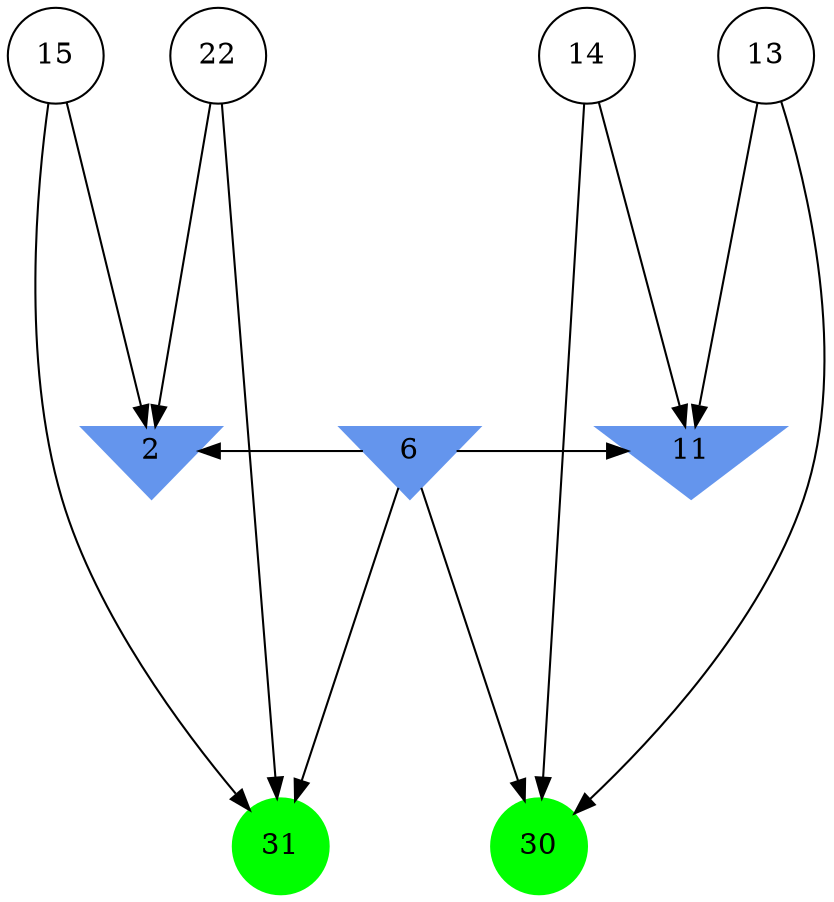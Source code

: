 digraph brain {
	ranksep=2.0;
	2 [shape=invtriangle,style=filled,color=cornflowerblue];
	6 [shape=invtriangle,style=filled,color=cornflowerblue];
	11 [shape=invtriangle,style=filled,color=cornflowerblue];
	13 [shape=circle,color=black];
	14 [shape=circle,color=black];
	15 [shape=circle,color=black];
	22 [shape=circle,color=black];
	30 [shape=circle,style=filled,color=green];
	31 [shape=circle,style=filled,color=green];
	6	->	11;
	6	->	30;
	14	->	11;
	14	->	30;
	13	->	11;
	13	->	30;
	6	->	31;
	6	->	2;
	22	->	31;
	22	->	2;
	15	->	31;
	15	->	2;
	{ rank=same; 2; 6; 11; }
	{ rank=same; 13; 14; 15; 22; }
	{ rank=same; 30; 31; }
}
